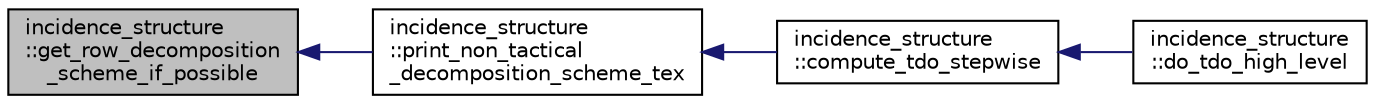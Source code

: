 digraph "incidence_structure::get_row_decomposition_scheme_if_possible"
{
  edge [fontname="Helvetica",fontsize="10",labelfontname="Helvetica",labelfontsize="10"];
  node [fontname="Helvetica",fontsize="10",shape=record];
  rankdir="LR";
  Node4947 [label="incidence_structure\l::get_row_decomposition\l_scheme_if_possible",height=0.2,width=0.4,color="black", fillcolor="grey75", style="filled", fontcolor="black"];
  Node4947 -> Node4948 [dir="back",color="midnightblue",fontsize="10",style="solid",fontname="Helvetica"];
  Node4948 [label="incidence_structure\l::print_non_tactical\l_decomposition_scheme_tex",height=0.2,width=0.4,color="black", fillcolor="white", style="filled",URL="$da/d8a/classincidence__structure.html#a27995a1d72c680e66343d871d838800e"];
  Node4948 -> Node4949 [dir="back",color="midnightblue",fontsize="10",style="solid",fontname="Helvetica"];
  Node4949 [label="incidence_structure\l::compute_tdo_stepwise",height=0.2,width=0.4,color="black", fillcolor="white", style="filled",URL="$da/d8a/classincidence__structure.html#a91a7039b74c96b39bcd084b02181f191"];
  Node4949 -> Node4950 [dir="back",color="midnightblue",fontsize="10",style="solid",fontname="Helvetica"];
  Node4950 [label="incidence_structure\l::do_tdo_high_level",height=0.2,width=0.4,color="black", fillcolor="white", style="filled",URL="$da/d8a/classincidence__structure.html#a8840e820448ad980279f244a90888b77"];
}
